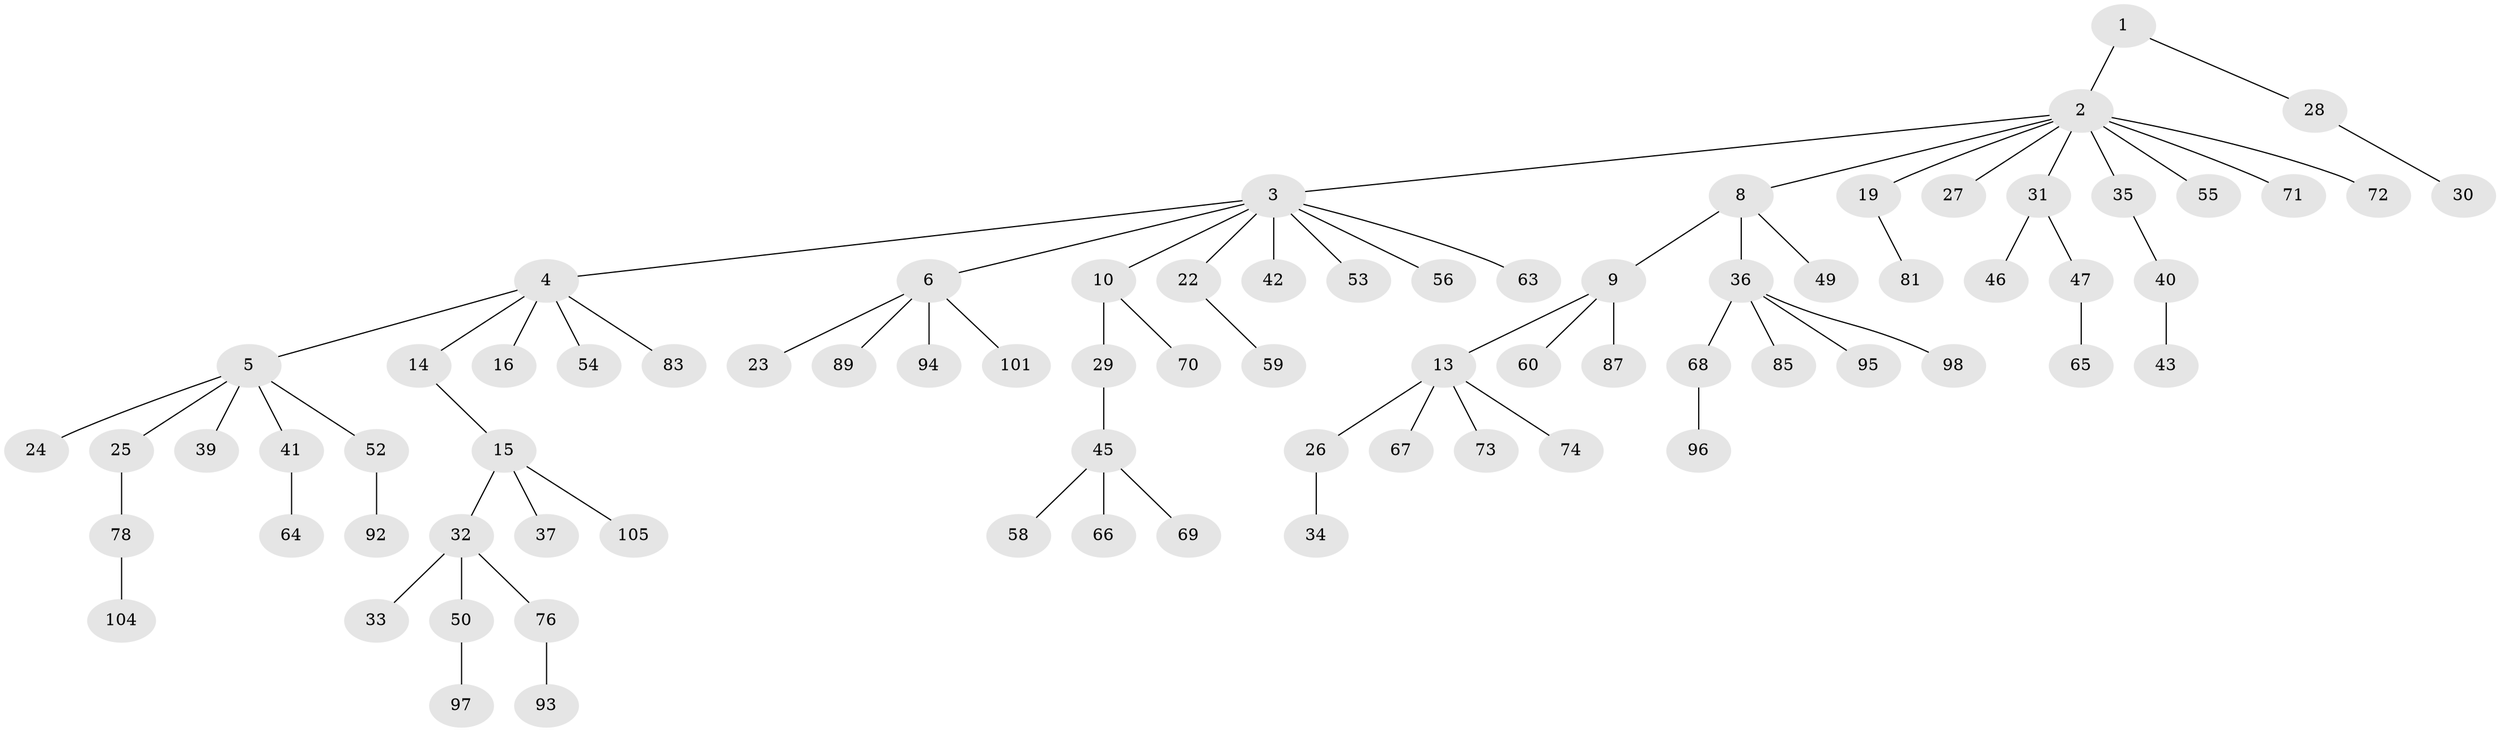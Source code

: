 // Generated by graph-tools (version 1.1) at 2025/24/03/03/25 07:24:06]
// undirected, 77 vertices, 76 edges
graph export_dot {
graph [start="1"]
  node [color=gray90,style=filled];
  1;
  2 [super="+20"];
  3 [super="+17"];
  4 [super="+11"];
  5 [super="+7"];
  6 [super="+88"];
  8 [super="+80"];
  9 [super="+12"];
  10 [super="+79"];
  13 [super="+18"];
  14;
  15 [super="+77"];
  16;
  19 [super="+21"];
  22;
  23;
  24;
  25;
  26;
  27;
  28 [super="+38"];
  29;
  30;
  31 [super="+48"];
  32 [super="+62"];
  33 [super="+84"];
  34 [super="+75"];
  35 [super="+103"];
  36 [super="+86"];
  37;
  39;
  40;
  41 [super="+44"];
  42;
  43 [super="+51"];
  45 [super="+57"];
  46;
  47;
  49;
  50 [super="+61"];
  52 [super="+91"];
  53;
  54;
  55;
  56;
  58;
  59;
  60;
  63;
  64;
  65 [super="+82"];
  66;
  67;
  68;
  69;
  70;
  71;
  72;
  73;
  74;
  76 [super="+90"];
  78 [super="+102"];
  81;
  83;
  85;
  87;
  89;
  92;
  93;
  94 [super="+100"];
  95;
  96;
  97;
  98 [super="+99"];
  101;
  104;
  105;
  1 -- 2;
  1 -- 28;
  2 -- 3;
  2 -- 8;
  2 -- 19;
  2 -- 27;
  2 -- 72;
  2 -- 35;
  2 -- 71;
  2 -- 55;
  2 -- 31;
  3 -- 4;
  3 -- 6;
  3 -- 10;
  3 -- 56;
  3 -- 63;
  3 -- 42;
  3 -- 53;
  3 -- 22;
  4 -- 5;
  4 -- 16;
  4 -- 83;
  4 -- 54;
  4 -- 14;
  5 -- 25;
  5 -- 39;
  5 -- 24;
  5 -- 41;
  5 -- 52;
  6 -- 23;
  6 -- 94;
  6 -- 101;
  6 -- 89;
  8 -- 9;
  8 -- 36;
  8 -- 49;
  9 -- 13;
  9 -- 87;
  9 -- 60;
  10 -- 29;
  10 -- 70;
  13 -- 26;
  13 -- 73;
  13 -- 74;
  13 -- 67;
  14 -- 15;
  15 -- 32;
  15 -- 37;
  15 -- 105;
  19 -- 81;
  22 -- 59;
  25 -- 78;
  26 -- 34;
  28 -- 30;
  29 -- 45;
  31 -- 46;
  31 -- 47;
  32 -- 33;
  32 -- 50;
  32 -- 76;
  35 -- 40;
  36 -- 68;
  36 -- 85;
  36 -- 98;
  36 -- 95;
  40 -- 43;
  41 -- 64;
  45 -- 66;
  45 -- 69;
  45 -- 58;
  47 -- 65;
  50 -- 97;
  52 -- 92;
  68 -- 96;
  76 -- 93;
  78 -- 104;
}
